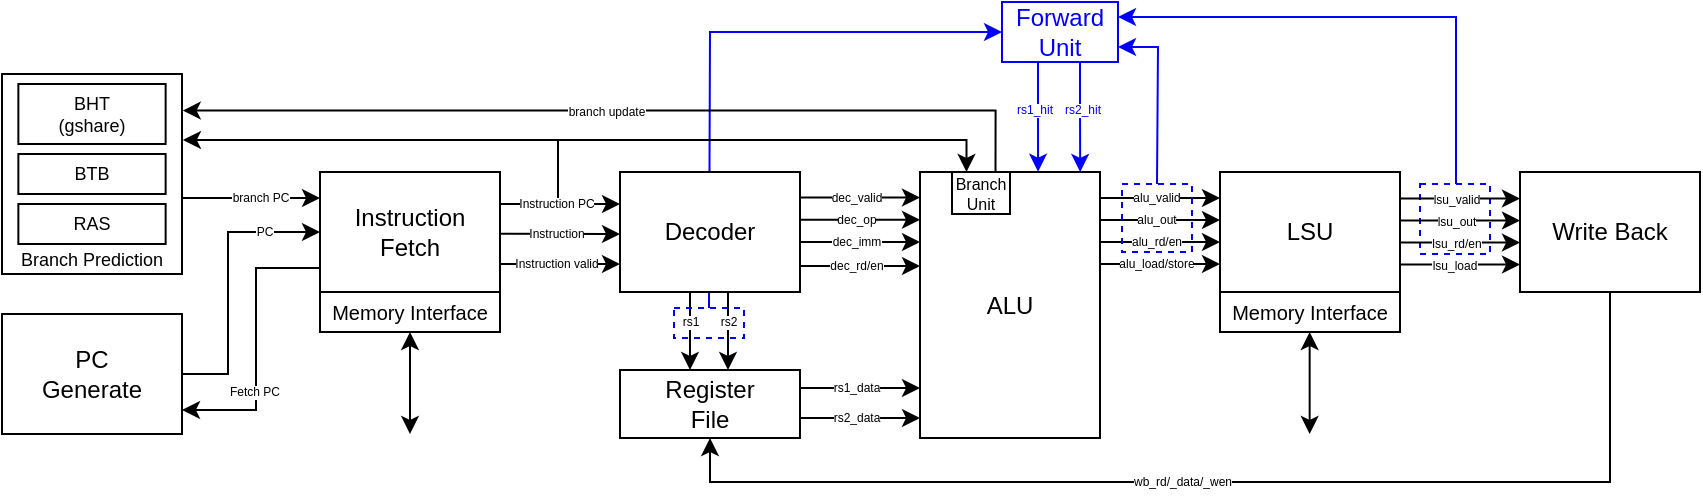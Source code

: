 <mxfile version="26.2.15">
  <diagram name="Page-1" id="Uv_XpmodYvmr9OZkLzSb">
    <mxGraphModel dx="1624" dy="1585" grid="1" gridSize="1" guides="1" tooltips="1" connect="1" arrows="1" fold="1" page="1" pageScale="1" pageWidth="850" pageHeight="1100" math="0" shadow="0">
      <root>
        <mxCell id="0" />
        <mxCell id="1" parent="0" />
        <mxCell id="lOH9tKrH0kzu4bJ4her7-168" value="" style="endArrow=classic;html=1;rounded=0;strokeColor=#0000FF;entryDx=0;entryDy=0;exitX=0.5;exitY=0;exitDx=0;exitDy=0;entryX=1;entryY=0.75;edgeStyle=elbowEdgeStyle;" edge="1" parent="1" source="lOH9tKrH0kzu4bJ4her7-165" target="lOH9tKrH0kzu4bJ4her7-183">
          <mxGeometry width="50" height="50" relative="1" as="geometry">
            <mxPoint x="-245" y="87" as="sourcePoint" />
            <mxPoint x="-276" y="17.5" as="targetPoint" />
            <Array as="points">
              <mxPoint x="-245" y="52" />
            </Array>
          </mxGeometry>
        </mxCell>
        <mxCell id="lOH9tKrH0kzu4bJ4her7-162" value="" style="endArrow=classic;html=1;rounded=0;entryX=1;entryY=0.25;entryDx=0;entryDy=0;strokeColor=#0000FF;edgeStyle=elbowEdgeStyle;" edge="1" parent="1" source="lOH9tKrH0kzu4bJ4her7-163" target="lOH9tKrH0kzu4bJ4her7-183">
          <mxGeometry width="50" height="50" relative="1" as="geometry">
            <mxPoint x="-116" y="104" as="sourcePoint" />
            <mxPoint x="-276.638" y="5.32" as="targetPoint" />
            <Array as="points">
              <mxPoint x="-96" y="60" />
            </Array>
          </mxGeometry>
        </mxCell>
        <mxCell id="lOH9tKrH0kzu4bJ4her7-181" value="" style="endArrow=classic;html=1;rounded=0;strokeColor=#0000FF;entryDx=0;entryDy=0;exitX=0.5;exitY=0;exitDx=0;exitDy=0;entryX=0;entryY=0.5;edgeStyle=elbowEdgeStyle;" edge="1" parent="1" source="lOH9tKrH0kzu4bJ4her7-178" target="lOH9tKrH0kzu4bJ4her7-183">
          <mxGeometry width="50" height="50" relative="1" as="geometry">
            <mxPoint x="-172" y="32" as="sourcePoint" />
            <mxPoint x="-213" y="-38" as="targetPoint" />
            <Array as="points">
              <mxPoint x="-469" y="76" />
            </Array>
          </mxGeometry>
        </mxCell>
        <mxCell id="lOH9tKrH0kzu4bJ4her7-163" value="" style="rounded=0;whiteSpace=wrap;html=1;fillColor=none;dashed=1;strokeWidth=1;strokeColor=#0000FF;" vertex="1" parent="1">
          <mxGeometry x="-114" y="86" width="35" height="35" as="geometry" />
        </mxCell>
        <mxCell id="lOH9tKrH0kzu4bJ4her7-93" value="Decoder" style="rounded=0;whiteSpace=wrap;html=1;noLabel=0;" vertex="1" parent="1">
          <mxGeometry x="-514" y="80" width="90" height="60" as="geometry" />
        </mxCell>
        <mxCell id="lOH9tKrH0kzu4bJ4her7-94" value="Register&lt;div&gt;File&lt;/div&gt;" style="rounded=0;whiteSpace=wrap;html=1;noLabel=0;" vertex="1" parent="1">
          <mxGeometry x="-514" y="179" width="90" height="34" as="geometry" />
        </mxCell>
        <mxCell id="lOH9tKrH0kzu4bJ4her7-97" value="" style="endArrow=classic;html=1;rounded=0;startArrow=none;startFill=0;exitX=0.5;exitY=1;exitDx=0;exitDy=0;fontSize=6;" edge="1" parent="1">
          <mxGeometry width="50" height="50" relative="1" as="geometry">
            <mxPoint x="-479" y="140" as="sourcePoint" />
            <mxPoint x="-479" y="179" as="targetPoint" />
          </mxGeometry>
        </mxCell>
        <mxCell id="lOH9tKrH0kzu4bJ4her7-100" value="rs1" style="edgeLabel;html=1;align=center;verticalAlign=middle;resizable=0;points=[];fontSize=6;" vertex="1" connectable="0" parent="lOH9tKrH0kzu4bJ4her7-97">
          <mxGeometry x="-0.231" relative="1" as="geometry">
            <mxPoint as="offset" />
          </mxGeometry>
        </mxCell>
        <mxCell id="lOH9tKrH0kzu4bJ4her7-102" value="" style="endArrow=classic;html=1;rounded=0;startArrow=none;startFill=0;exitX=0.5;exitY=1;exitDx=0;exitDy=0;fontSize=6;" edge="1" parent="1">
          <mxGeometry width="50" height="50" relative="1" as="geometry">
            <mxPoint x="-460" y="140" as="sourcePoint" />
            <mxPoint x="-460" y="179" as="targetPoint" />
          </mxGeometry>
        </mxCell>
        <mxCell id="lOH9tKrH0kzu4bJ4her7-103" value="rs2" style="edgeLabel;html=1;align=center;verticalAlign=middle;resizable=0;points=[];fontSize=6;" vertex="1" connectable="0" parent="lOH9tKrH0kzu4bJ4her7-102">
          <mxGeometry x="-0.231" relative="1" as="geometry">
            <mxPoint as="offset" />
          </mxGeometry>
        </mxCell>
        <mxCell id="lOH9tKrH0kzu4bJ4her7-104" value="" style="endArrow=classic;html=1;rounded=0;exitX=1;exitY=0.5;exitDx=0;exitDy=0;" edge="1" parent="1">
          <mxGeometry width="50" height="50" relative="1" as="geometry">
            <mxPoint x="-424" y="103.89" as="sourcePoint" />
            <mxPoint x="-364" y="103.89" as="targetPoint" />
          </mxGeometry>
        </mxCell>
        <mxCell id="lOH9tKrH0kzu4bJ4her7-105" value="dec_op" style="edgeLabel;html=1;align=center;verticalAlign=middle;resizable=0;points=[];fontSize=6;" vertex="1" connectable="0" parent="lOH9tKrH0kzu4bJ4her7-104">
          <mxGeometry x="-0.067" relative="1" as="geometry">
            <mxPoint as="offset" />
          </mxGeometry>
        </mxCell>
        <mxCell id="lOH9tKrH0kzu4bJ4her7-106" value="" style="endArrow=classic;html=1;rounded=0;exitX=1;exitY=0.5;exitDx=0;exitDy=0;" edge="1" parent="1">
          <mxGeometry width="50" height="50" relative="1" as="geometry">
            <mxPoint x="-424" y="188" as="sourcePoint" />
            <mxPoint x="-364" y="188" as="targetPoint" />
          </mxGeometry>
        </mxCell>
        <mxCell id="lOH9tKrH0kzu4bJ4her7-107" value="rs1_data" style="edgeLabel;html=1;align=center;verticalAlign=middle;resizable=0;points=[];fontSize=6;" vertex="1" connectable="0" parent="lOH9tKrH0kzu4bJ4her7-106">
          <mxGeometry x="-0.067" relative="1" as="geometry">
            <mxPoint as="offset" />
          </mxGeometry>
        </mxCell>
        <mxCell id="lOH9tKrH0kzu4bJ4her7-108" value="" style="endArrow=classic;html=1;rounded=0;exitX=1;exitY=0.5;exitDx=0;exitDy=0;" edge="1" parent="1">
          <mxGeometry width="50" height="50" relative="1" as="geometry">
            <mxPoint x="-424" y="203" as="sourcePoint" />
            <mxPoint x="-364" y="203" as="targetPoint" />
          </mxGeometry>
        </mxCell>
        <mxCell id="lOH9tKrH0kzu4bJ4her7-109" value="rs2_data" style="edgeLabel;html=1;align=center;verticalAlign=middle;resizable=0;points=[];fontSize=6;" vertex="1" connectable="0" parent="lOH9tKrH0kzu4bJ4her7-108">
          <mxGeometry x="-0.067" relative="1" as="geometry">
            <mxPoint as="offset" />
          </mxGeometry>
        </mxCell>
        <mxCell id="lOH9tKrH0kzu4bJ4her7-110" value="" style="endArrow=classic;html=1;rounded=0;exitX=1;exitY=0.5;exitDx=0;exitDy=0;" edge="1" parent="1">
          <mxGeometry width="50" height="50" relative="1" as="geometry">
            <mxPoint x="-424" y="127.03" as="sourcePoint" />
            <mxPoint x="-364" y="127.03" as="targetPoint" />
          </mxGeometry>
        </mxCell>
        <mxCell id="lOH9tKrH0kzu4bJ4her7-111" value="dec_rd/en" style="edgeLabel;html=1;align=center;verticalAlign=middle;resizable=0;points=[];fontSize=6;" vertex="1" connectable="0" parent="lOH9tKrH0kzu4bJ4her7-110">
          <mxGeometry x="-0.067" relative="1" as="geometry">
            <mxPoint as="offset" />
          </mxGeometry>
        </mxCell>
        <mxCell id="lOH9tKrH0kzu4bJ4her7-116" value="" style="endArrow=classic;html=1;rounded=0;exitX=1;exitY=0.5;exitDx=0;exitDy=0;" edge="1" parent="1">
          <mxGeometry width="50" height="50" relative="1" as="geometry">
            <mxPoint x="-424" y="92.75" as="sourcePoint" />
            <mxPoint x="-364" y="92.75" as="targetPoint" />
          </mxGeometry>
        </mxCell>
        <mxCell id="lOH9tKrH0kzu4bJ4her7-117" value="dec_valid" style="edgeLabel;html=1;align=center;verticalAlign=middle;resizable=0;points=[];fontSize=6;" vertex="1" connectable="0" parent="lOH9tKrH0kzu4bJ4her7-116">
          <mxGeometry x="-0.067" relative="1" as="geometry">
            <mxPoint as="offset" />
          </mxGeometry>
        </mxCell>
        <mxCell id="lOH9tKrH0kzu4bJ4her7-118" value="ALU" style="rounded=0;whiteSpace=wrap;html=1;noLabel=0;" vertex="1" parent="1">
          <mxGeometry x="-364" y="80" width="90" height="133" as="geometry" />
        </mxCell>
        <mxCell id="lOH9tKrH0kzu4bJ4her7-119" value="" style="endArrow=classic;html=1;rounded=0;exitX=1;exitY=0.5;exitDx=0;exitDy=0;" edge="1" parent="1">
          <mxGeometry width="50" height="50" relative="1" as="geometry">
            <mxPoint x="-424" y="115.03" as="sourcePoint" />
            <mxPoint x="-364" y="115.03" as="targetPoint" />
          </mxGeometry>
        </mxCell>
        <mxCell id="lOH9tKrH0kzu4bJ4her7-120" value="dec_imm" style="edgeLabel;html=1;align=center;verticalAlign=middle;resizable=0;points=[];fontSize=6;" vertex="1" connectable="0" parent="lOH9tKrH0kzu4bJ4her7-119">
          <mxGeometry x="-0.067" relative="1" as="geometry">
            <mxPoint as="offset" />
          </mxGeometry>
        </mxCell>
        <mxCell id="lOH9tKrH0kzu4bJ4her7-124" value="" style="endArrow=classic;html=1;rounded=0;exitX=1;exitY=0.5;exitDx=0;exitDy=0;" edge="1" parent="1">
          <mxGeometry width="50" height="50" relative="1" as="geometry">
            <mxPoint x="-274" y="93" as="sourcePoint" />
            <mxPoint x="-214" y="93" as="targetPoint" />
          </mxGeometry>
        </mxCell>
        <mxCell id="lOH9tKrH0kzu4bJ4her7-125" value="alu_valid" style="edgeLabel;html=1;align=center;verticalAlign=middle;resizable=0;points=[];fontSize=6;" vertex="1" connectable="0" parent="lOH9tKrH0kzu4bJ4her7-124">
          <mxGeometry x="-0.067" relative="1" as="geometry">
            <mxPoint as="offset" />
          </mxGeometry>
        </mxCell>
        <mxCell id="lOH9tKrH0kzu4bJ4her7-126" value="" style="endArrow=classic;html=1;rounded=0;exitX=1;exitY=0.5;exitDx=0;exitDy=0;" edge="1" parent="1">
          <mxGeometry width="50" height="50" relative="1" as="geometry">
            <mxPoint x="-274" y="104" as="sourcePoint" />
            <mxPoint x="-214" y="104" as="targetPoint" />
          </mxGeometry>
        </mxCell>
        <mxCell id="lOH9tKrH0kzu4bJ4her7-127" value="alu_out" style="edgeLabel;html=1;align=center;verticalAlign=middle;resizable=0;points=[];fontSize=6;" vertex="1" connectable="0" parent="lOH9tKrH0kzu4bJ4her7-126">
          <mxGeometry x="-0.067" relative="1" as="geometry">
            <mxPoint as="offset" />
          </mxGeometry>
        </mxCell>
        <mxCell id="lOH9tKrH0kzu4bJ4her7-128" value="" style="endArrow=classic;html=1;rounded=0;exitX=1;exitY=0.5;exitDx=0;exitDy=0;" edge="1" parent="1">
          <mxGeometry width="50" height="50" relative="1" as="geometry">
            <mxPoint x="-274" y="115" as="sourcePoint" />
            <mxPoint x="-214" y="115" as="targetPoint" />
          </mxGeometry>
        </mxCell>
        <mxCell id="lOH9tKrH0kzu4bJ4her7-129" value="alu_rd/en" style="edgeLabel;html=1;align=center;verticalAlign=middle;resizable=0;points=[];fontSize=6;" vertex="1" connectable="0" parent="lOH9tKrH0kzu4bJ4her7-128">
          <mxGeometry x="-0.067" relative="1" as="geometry">
            <mxPoint as="offset" />
          </mxGeometry>
        </mxCell>
        <mxCell id="lOH9tKrH0kzu4bJ4her7-130" value="" style="endArrow=classic;html=1;rounded=0;exitX=1;exitY=0.5;exitDx=0;exitDy=0;" edge="1" parent="1">
          <mxGeometry width="50" height="50" relative="1" as="geometry">
            <mxPoint x="-274" y="126" as="sourcePoint" />
            <mxPoint x="-214" y="126" as="targetPoint" />
          </mxGeometry>
        </mxCell>
        <mxCell id="lOH9tKrH0kzu4bJ4her7-131" value="alu_load/store" style="edgeLabel;html=1;align=center;verticalAlign=middle;resizable=0;points=[];fontSize=6;" vertex="1" connectable="0" parent="lOH9tKrH0kzu4bJ4her7-130">
          <mxGeometry x="-0.067" relative="1" as="geometry">
            <mxPoint as="offset" />
          </mxGeometry>
        </mxCell>
        <mxCell id="lOH9tKrH0kzu4bJ4her7-132" value="" style="group" vertex="1" connectable="0" parent="1">
          <mxGeometry x="-214" y="80" width="90" height="80" as="geometry" />
        </mxCell>
        <mxCell id="lOH9tKrH0kzu4bJ4her7-122" value="LSU" style="rounded=0;whiteSpace=wrap;html=1;noLabel=0;" vertex="1" parent="lOH9tKrH0kzu4bJ4her7-132">
          <mxGeometry width="90" height="60" as="geometry" />
        </mxCell>
        <mxCell id="lOH9tKrH0kzu4bJ4her7-123" value="Memory Interface" style="rounded=0;whiteSpace=wrap;html=1;fontSize=10;" vertex="1" parent="lOH9tKrH0kzu4bJ4her7-132">
          <mxGeometry y="60" width="90" height="20" as="geometry" />
        </mxCell>
        <mxCell id="lOH9tKrH0kzu4bJ4her7-133" value="" style="endArrow=classic;html=1;rounded=0;entryX=1.004;entryY=0.183;entryDx=0;entryDy=0;entryPerimeter=0;edgeStyle=orthogonalEdgeStyle;exitX=0.75;exitY=0;exitDx=0;exitDy=0;" edge="1" parent="1" source="lOH9tKrH0kzu4bJ4her7-137" target="lOH9tKrH0kzu4bJ4her7-25">
          <mxGeometry width="50" height="50" relative="1" as="geometry">
            <mxPoint x="-332" y="63" as="sourcePoint" />
            <mxPoint x="-733" y="42" as="targetPoint" />
          </mxGeometry>
        </mxCell>
        <mxCell id="lOH9tKrH0kzu4bJ4her7-134" value="branch update" style="edgeLabel;html=1;align=center;verticalAlign=middle;resizable=0;points=[];fontSize=6;" vertex="1" connectable="0" parent="lOH9tKrH0kzu4bJ4her7-133">
          <mxGeometry x="-0.067" relative="1" as="geometry">
            <mxPoint x="-22" as="offset" />
          </mxGeometry>
        </mxCell>
        <mxCell id="lOH9tKrH0kzu4bJ4her7-20" value="Instruction&lt;div&gt;Fetch&lt;/div&gt;" style="rounded=0;whiteSpace=wrap;html=1;noLabel=0;" vertex="1" parent="1">
          <mxGeometry x="-664" y="80" width="90" height="60" as="geometry" />
        </mxCell>
        <mxCell id="lOH9tKrH0kzu4bJ4her7-23" value="Memory Interface" style="rounded=0;whiteSpace=wrap;html=1;fontSize=10;" vertex="1" parent="1">
          <mxGeometry x="-664" y="140" width="90" height="20" as="geometry" />
        </mxCell>
        <mxCell id="lOH9tKrH0kzu4bJ4her7-24" value="" style="endArrow=classic;html=1;rounded=0;edgeStyle=elbowEdgeStyle;elbow=vertical;entryX=1.005;entryY=0.338;entryDx=0;entryDy=0;entryPerimeter=0;" edge="1" parent="1" target="lOH9tKrH0kzu4bJ4her7-25">
          <mxGeometry width="50" height="50" relative="1" as="geometry">
            <mxPoint x="-545" y="97" as="sourcePoint" />
            <mxPoint x="-730" y="80" as="targetPoint" />
            <Array as="points">
              <mxPoint x="-633" y="64" />
            </Array>
          </mxGeometry>
        </mxCell>
        <mxCell id="lOH9tKrH0kzu4bJ4her7-33" value="" style="endArrow=classic;html=1;rounded=0;startArrow=classic;startFill=1;exitX=0.5;exitY=1;exitDx=0;exitDy=0;" edge="1" parent="1" source="lOH9tKrH0kzu4bJ4her7-23">
          <mxGeometry width="50" height="50" relative="1" as="geometry">
            <mxPoint x="-619.24" y="160" as="sourcePoint" />
            <mxPoint x="-619" y="211" as="targetPoint" />
          </mxGeometry>
        </mxCell>
        <mxCell id="lOH9tKrH0kzu4bJ4her7-48" value="" style="endArrow=classic;html=1;rounded=0;exitX=1;exitY=0.5;exitDx=0;exitDy=0;" edge="1" parent="1">
          <mxGeometry width="50" height="50" relative="1" as="geometry">
            <mxPoint x="-574" y="96" as="sourcePoint" />
            <mxPoint x="-514" y="96" as="targetPoint" />
          </mxGeometry>
        </mxCell>
        <mxCell id="lOH9tKrH0kzu4bJ4her7-49" value="Instruction PC" style="edgeLabel;html=1;align=center;verticalAlign=middle;resizable=0;points=[];fontSize=6;" vertex="1" connectable="0" parent="lOH9tKrH0kzu4bJ4her7-48">
          <mxGeometry x="-0.067" relative="1" as="geometry">
            <mxPoint as="offset" />
          </mxGeometry>
        </mxCell>
        <mxCell id="lOH9tKrH0kzu4bJ4her7-51" value="" style="endArrow=classic;html=1;rounded=0;exitX=1;exitY=0.5;exitDx=0;exitDy=0;" edge="1" parent="1">
          <mxGeometry width="50" height="50" relative="1" as="geometry">
            <mxPoint x="-574" y="110.89" as="sourcePoint" />
            <mxPoint x="-514" y="111" as="targetPoint" />
          </mxGeometry>
        </mxCell>
        <mxCell id="lOH9tKrH0kzu4bJ4her7-52" value="Instruction" style="edgeLabel;html=1;align=center;verticalAlign=middle;resizable=0;points=[];fontSize=6;" vertex="1" connectable="0" parent="lOH9tKrH0kzu4bJ4her7-51">
          <mxGeometry x="-0.067" relative="1" as="geometry">
            <mxPoint as="offset" />
          </mxGeometry>
        </mxCell>
        <mxCell id="lOH9tKrH0kzu4bJ4her7-53" value="" style="endArrow=classic;html=1;rounded=0;exitX=1;exitY=0.5;exitDx=0;exitDy=0;" edge="1" parent="1">
          <mxGeometry width="50" height="50" relative="1" as="geometry">
            <mxPoint x="-574" y="126" as="sourcePoint" />
            <mxPoint x="-514" y="126" as="targetPoint" />
          </mxGeometry>
        </mxCell>
        <mxCell id="lOH9tKrH0kzu4bJ4her7-54" value="Instruction valid" style="edgeLabel;html=1;align=center;verticalAlign=middle;resizable=0;points=[];fontSize=6;" vertex="1" connectable="0" parent="lOH9tKrH0kzu4bJ4her7-53">
          <mxGeometry x="-0.067" relative="1" as="geometry">
            <mxPoint as="offset" />
          </mxGeometry>
        </mxCell>
        <mxCell id="lOH9tKrH0kzu4bJ4her7-58" value="" style="group;" vertex="1" connectable="0" parent="1">
          <mxGeometry x="-823" y="31" width="113" height="100" as="geometry" />
        </mxCell>
        <mxCell id="lOH9tKrH0kzu4bJ4her7-25" value="" style="rounded=0;whiteSpace=wrap;html=1;" vertex="1" parent="lOH9tKrH0kzu4bJ4her7-58">
          <mxGeometry width="90" height="100" as="geometry" />
        </mxCell>
        <mxCell id="lOH9tKrH0kzu4bJ4her7-17" value="BHT&lt;div&gt;(gshare)&lt;/div&gt;" style="rounded=0;whiteSpace=wrap;html=1;fontSize=9;" vertex="1" parent="lOH9tKrH0kzu4bJ4her7-58">
          <mxGeometry x="8.182" y="5" width="73.636" height="30" as="geometry" />
        </mxCell>
        <mxCell id="lOH9tKrH0kzu4bJ4her7-18" value="BTB" style="rounded=0;whiteSpace=wrap;html=1;fontSize=9;" vertex="1" parent="lOH9tKrH0kzu4bJ4her7-58">
          <mxGeometry x="8.182" y="40" width="73.636" height="20" as="geometry" />
        </mxCell>
        <mxCell id="lOH9tKrH0kzu4bJ4her7-19" value="RAS" style="rounded=0;whiteSpace=wrap;html=1;fontSize=9;" vertex="1" parent="lOH9tKrH0kzu4bJ4her7-58">
          <mxGeometry x="8.182" y="65" width="73.636" height="20" as="geometry" />
        </mxCell>
        <mxCell id="lOH9tKrH0kzu4bJ4her7-27" value="Branch Prediction" style="text;html=1;align=center;verticalAlign=middle;whiteSpace=wrap;rounded=0;fontSize=9;" vertex="1" parent="lOH9tKrH0kzu4bJ4her7-58">
          <mxGeometry y="85" width="90" height="15" as="geometry" />
        </mxCell>
        <mxCell id="lOH9tKrH0kzu4bJ4her7-62" value="PC&lt;div&gt;Generate&lt;/div&gt;" style="rounded=0;whiteSpace=wrap;html=1;gradientColor=none;" vertex="1" parent="1">
          <mxGeometry x="-823" y="151" width="90" height="60" as="geometry" />
        </mxCell>
        <mxCell id="lOH9tKrH0kzu4bJ4her7-77" value="" style="endArrow=classic;html=1;rounded=0;exitX=1;exitY=0.5;exitDx=0;exitDy=0;entryX=0;entryY=0.5;entryDx=0;entryDy=0;edgeStyle=orthogonalEdgeStyle;" edge="1" parent="1">
          <mxGeometry width="50" height="50" relative="1" as="geometry">
            <mxPoint x="-733" y="181" as="sourcePoint" />
            <mxPoint x="-664" y="110" as="targetPoint" />
            <Array as="points">
              <mxPoint x="-710" y="181" />
              <mxPoint x="-710" y="110" />
            </Array>
          </mxGeometry>
        </mxCell>
        <mxCell id="lOH9tKrH0kzu4bJ4her7-85" value="PC" style="edgeLabel;html=1;align=center;verticalAlign=middle;resizable=0;points=[];fontSize=6;" vertex="1" connectable="0" parent="lOH9tKrH0kzu4bJ4her7-77">
          <mxGeometry x="0.598" relative="1" as="geometry">
            <mxPoint as="offset" />
          </mxGeometry>
        </mxCell>
        <mxCell id="lOH9tKrH0kzu4bJ4her7-78" value="" style="endArrow=none;html=1;rounded=0;exitX=1;exitY=0.5;exitDx=0;exitDy=0;entryX=0;entryY=0.5;entryDx=0;entryDy=0;edgeStyle=orthogonalEdgeStyle;startArrow=classic;startFill=1;" edge="1" parent="1">
          <mxGeometry width="50" height="50" relative="1" as="geometry">
            <mxPoint x="-733" y="199" as="sourcePoint" />
            <mxPoint x="-664" y="128" as="targetPoint" />
            <Array as="points">
              <mxPoint x="-696" y="199" />
              <mxPoint x="-696" y="128" />
            </Array>
          </mxGeometry>
        </mxCell>
        <mxCell id="lOH9tKrH0kzu4bJ4her7-86" value="Fetch PC" style="edgeLabel;html=1;align=center;verticalAlign=middle;resizable=0;points=[];fontSize=6;" vertex="1" connectable="0" parent="lOH9tKrH0kzu4bJ4her7-78">
          <mxGeometry x="0.726" y="-1" relative="1" as="geometry">
            <mxPoint x="-14" y="61" as="offset" />
          </mxGeometry>
        </mxCell>
        <mxCell id="lOH9tKrH0kzu4bJ4her7-83" value="" style="endArrow=classic;html=1;rounded=0;snapToPoint=0;ignoreEdge=0;orthogonal=0;backgroundOutline=0;exitX=0.995;exitY=0.6;exitDx=0;exitDy=0;exitPerimeter=0;" edge="1" parent="1">
          <mxGeometry width="50" height="50" relative="1" as="geometry">
            <mxPoint x="-733" y="93" as="sourcePoint" />
            <mxPoint x="-664" y="93" as="targetPoint" />
          </mxGeometry>
        </mxCell>
        <mxCell id="lOH9tKrH0kzu4bJ4her7-84" value="branch PC" style="edgeLabel;html=1;align=center;verticalAlign=middle;resizable=0;points=[];fontSize=6;" vertex="1" connectable="0" parent="lOH9tKrH0kzu4bJ4her7-83">
          <mxGeometry x="-0.043" y="1" relative="1" as="geometry">
            <mxPoint x="6" y="1" as="offset" />
          </mxGeometry>
        </mxCell>
        <mxCell id="lOH9tKrH0kzu4bJ4her7-136" value="" style="endArrow=classic;html=1;rounded=0;orthogonal=0;edgeStyle=elbowEdgeStyle;elbow=vertical;entryX=0.25;entryY=0;entryDx=0;entryDy=0;" edge="1" parent="1" target="lOH9tKrH0kzu4bJ4her7-137">
          <mxGeometry width="50" height="50" relative="1" as="geometry">
            <mxPoint x="-545" y="64" as="sourcePoint" />
            <mxPoint x="-340.112" y="77.596" as="targetPoint" />
            <Array as="points">
              <mxPoint x="-509" y="64" />
            </Array>
          </mxGeometry>
        </mxCell>
        <mxCell id="lOH9tKrH0kzu4bJ4her7-137" value="Branch Unit" style="rounded=0;whiteSpace=wrap;html=1;noLabel=0;fontSize=8;" vertex="1" parent="1">
          <mxGeometry x="-348" y="80" width="29" height="21" as="geometry" />
        </mxCell>
        <mxCell id="lOH9tKrH0kzu4bJ4her7-139" value="" style="endArrow=classic;html=1;rounded=0;startArrow=classic;startFill=1;exitX=0.5;exitY=1;exitDx=0;exitDy=0;" edge="1" parent="1">
          <mxGeometry width="50" height="50" relative="1" as="geometry">
            <mxPoint x="-169.17" y="160" as="sourcePoint" />
            <mxPoint x="-169.17" y="211" as="targetPoint" />
          </mxGeometry>
        </mxCell>
        <mxCell id="lOH9tKrH0kzu4bJ4her7-140" value="" style="endArrow=classic;html=1;rounded=0;exitX=1;exitY=0.5;exitDx=0;exitDy=0;" edge="1" parent="1">
          <mxGeometry width="50" height="50" relative="1" as="geometry">
            <mxPoint x="-124" y="93.3" as="sourcePoint" />
            <mxPoint x="-64" y="93.3" as="targetPoint" />
          </mxGeometry>
        </mxCell>
        <mxCell id="lOH9tKrH0kzu4bJ4her7-141" value="lsu_valid" style="edgeLabel;html=1;align=center;verticalAlign=middle;resizable=0;points=[];fontSize=6;" vertex="1" connectable="0" parent="lOH9tKrH0kzu4bJ4her7-140">
          <mxGeometry x="-0.067" relative="1" as="geometry">
            <mxPoint as="offset" />
          </mxGeometry>
        </mxCell>
        <mxCell id="lOH9tKrH0kzu4bJ4her7-142" value="" style="endArrow=classic;html=1;rounded=0;exitX=1;exitY=0.5;exitDx=0;exitDy=0;" edge="1" parent="1">
          <mxGeometry width="50" height="50" relative="1" as="geometry">
            <mxPoint x="-124" y="104.3" as="sourcePoint" />
            <mxPoint x="-64" y="104.3" as="targetPoint" />
          </mxGeometry>
        </mxCell>
        <mxCell id="lOH9tKrH0kzu4bJ4her7-143" value="lsu_out" style="edgeLabel;html=1;align=center;verticalAlign=middle;resizable=0;points=[];fontSize=6;" vertex="1" connectable="0" parent="lOH9tKrH0kzu4bJ4her7-142">
          <mxGeometry x="-0.067" relative="1" as="geometry">
            <mxPoint as="offset" />
          </mxGeometry>
        </mxCell>
        <mxCell id="lOH9tKrH0kzu4bJ4her7-144" value="" style="endArrow=classic;html=1;rounded=0;exitX=1;exitY=0.5;exitDx=0;exitDy=0;" edge="1" parent="1">
          <mxGeometry width="50" height="50" relative="1" as="geometry">
            <mxPoint x="-124" y="115.3" as="sourcePoint" />
            <mxPoint x="-64" y="115.3" as="targetPoint" />
          </mxGeometry>
        </mxCell>
        <mxCell id="lOH9tKrH0kzu4bJ4her7-145" value="lsu_rd/en" style="edgeLabel;html=1;align=center;verticalAlign=middle;resizable=0;points=[];fontSize=6;" vertex="1" connectable="0" parent="lOH9tKrH0kzu4bJ4her7-144">
          <mxGeometry x="-0.067" relative="1" as="geometry">
            <mxPoint as="offset" />
          </mxGeometry>
        </mxCell>
        <mxCell id="lOH9tKrH0kzu4bJ4her7-146" value="" style="endArrow=classic;html=1;rounded=0;exitX=1;exitY=0.5;exitDx=0;exitDy=0;" edge="1" parent="1">
          <mxGeometry width="50" height="50" relative="1" as="geometry">
            <mxPoint x="-124" y="126.3" as="sourcePoint" />
            <mxPoint x="-64" y="126.3" as="targetPoint" />
          </mxGeometry>
        </mxCell>
        <mxCell id="lOH9tKrH0kzu4bJ4her7-167" value="&lt;span style=&quot;color: rgb(0, 0, 0); font-family: Helvetica; font-style: normal; font-variant-ligatures: normal; font-variant-caps: normal; font-weight: 400; letter-spacing: normal; orphans: 2; text-align: center; text-indent: 0px; text-transform: none; widows: 2; word-spacing: 0px; -webkit-text-stroke-width: 0px; white-space: nowrap; background-color: rgb(255, 255, 255); text-decoration-thickness: initial; text-decoration-style: initial; text-decoration-color: initial; float: none; display: inline !important;&quot;&gt;lsu_load&lt;/span&gt;" style="edgeLabel;html=1;align=center;verticalAlign=middle;resizable=0;points=[];fontSize=6;" vertex="1" connectable="0" parent="lOH9tKrH0kzu4bJ4her7-146">
          <mxGeometry x="0.035" relative="1" as="geometry">
            <mxPoint x="-4" as="offset" />
          </mxGeometry>
        </mxCell>
        <mxCell id="lOH9tKrH0kzu4bJ4her7-149" value="Write Back" style="rounded=0;whiteSpace=wrap;html=1;noLabel=0;" vertex="1" parent="1">
          <mxGeometry x="-64" y="80" width="90" height="60" as="geometry" />
        </mxCell>
        <mxCell id="lOH9tKrH0kzu4bJ4her7-155" value="" style="endArrow=classic;html=1;rounded=0;exitX=0.5;exitY=1;exitDx=0;exitDy=0;entryX=0.5;entryY=1;entryDx=0;entryDy=0;edgeStyle=elbowEdgeStyle;elbow=vertical;" edge="1" parent="1" source="lOH9tKrH0kzu4bJ4her7-149" target="lOH9tKrH0kzu4bJ4her7-94">
          <mxGeometry width="50" height="50" relative="1" as="geometry">
            <mxPoint x="-40" y="141" as="sourcePoint" />
            <mxPoint x="-468" y="214" as="targetPoint" />
            <Array as="points">
              <mxPoint x="-249" y="235" />
            </Array>
          </mxGeometry>
        </mxCell>
        <mxCell id="lOH9tKrH0kzu4bJ4her7-159" value="&lt;span style=&quot;color: rgba(0, 0, 0, 0); font-family: monospace; font-size: 0px; text-align: start; background-color: rgb(236, 236, 236);&quot;&gt;%3CmxGraphModel%3E%3Croot%3E%3CmxCell%20id%3D%220%22%2F%3E%3CmxCell%20id%3D%221%22%20parent%3D%220%22%2F%3E%3CmxCell%20id%3D%222%22%20value%3D%22rs2_data%22%20style%3D%22edgeLabel%3Bhtml%3D1%3Balign%3Dcenter%3BverticalAlign%3Dmiddle%3Bresizable%3D0%3Bpoints%3D%5B%5D%3BfontSize%3D6%3B%22%20vertex%3D%221%22%20connectable%3D%220%22%20parent%3D%221%22%3E%3CmxGeometry%20x%3D%22-395.905%22%20y%3D%22203%22%20as%3D%22geometry%22%2F%3E%3C%2FmxCell%3E%3C%2Froot%3E%3C%2FmxGraphModel%3E&lt;/span&gt;" style="edgeLabel;html=1;align=center;verticalAlign=middle;resizable=0;points=[];" vertex="1" connectable="0" parent="lOH9tKrH0kzu4bJ4her7-155">
          <mxGeometry x="0.1" relative="1" as="geometry">
            <mxPoint as="offset" />
          </mxGeometry>
        </mxCell>
        <mxCell id="lOH9tKrH0kzu4bJ4her7-160" value="wb_rd/_data/_wen" style="edgeLabel;html=1;align=center;verticalAlign=middle;resizable=0;points=[];fontSize=6;" vertex="1" connectable="0" parent="lOH9tKrH0kzu4bJ4her7-155">
          <mxGeometry x="0.092" relative="1" as="geometry">
            <mxPoint as="offset" />
          </mxGeometry>
        </mxCell>
        <mxCell id="lOH9tKrH0kzu4bJ4her7-165" value="" style="rounded=0;whiteSpace=wrap;html=1;fillColor=none;dashed=1;strokeWidth=1;strokeColor=#0000FF;" vertex="1" parent="1">
          <mxGeometry x="-263" y="86" width="35" height="34" as="geometry" />
        </mxCell>
        <mxCell id="lOH9tKrH0kzu4bJ4her7-171" value="" style="endArrow=classic;html=1;rounded=0;elbow=vertical;strokeColor=#0000FF;entryDx=0;entryDy=0;entryX=0.89;entryY=0;edgeStyle=elbowEdgeStyle;entryPerimeter=0;exitX=0.5;exitY=1;exitDx=0;exitDy=0;" edge="1" parent="1" target="lOH9tKrH0kzu4bJ4her7-118">
          <mxGeometry width="50" height="50" relative="1" as="geometry">
            <mxPoint x="-284" y="25" as="sourcePoint" />
            <mxPoint x="-285" y="-17" as="targetPoint" />
            <Array as="points">
              <mxPoint x="-298" y="47" />
            </Array>
          </mxGeometry>
        </mxCell>
        <mxCell id="lOH9tKrH0kzu4bJ4her7-175" value="rs2_hit" style="edgeLabel;html=1;align=center;verticalAlign=middle;resizable=0;points=[];fontSize=6;fontColor=#0000FF;" vertex="1" connectable="0" parent="lOH9tKrH0kzu4bJ4her7-171">
          <mxGeometry x="0.43" relative="1" as="geometry">
            <mxPoint x="1" y="-16" as="offset" />
          </mxGeometry>
        </mxCell>
        <mxCell id="lOH9tKrH0kzu4bJ4her7-176" value="" style="endArrow=classic;html=1;rounded=0;elbow=vertical;strokeColor=#0000FF;edgeStyle=elbowEdgeStyle;entryX=0.656;entryY=-0.001;entryDx=0;entryDy=0;entryPerimeter=0;exitX=0.5;exitY=1;exitDx=0;exitDy=0;" edge="1" parent="1" target="lOH9tKrH0kzu4bJ4her7-118">
          <mxGeometry width="50" height="50" relative="1" as="geometry">
            <mxPoint x="-305.0" y="25" as="sourcePoint" />
            <mxPoint x="-296" y="80" as="targetPoint" />
            <Array as="points">
              <mxPoint x="-309" y="53" />
            </Array>
          </mxGeometry>
        </mxCell>
        <mxCell id="lOH9tKrH0kzu4bJ4her7-177" value="rs1_hit" style="edgeLabel;html=1;align=center;verticalAlign=middle;resizable=0;points=[];fontSize=6;fontColor=#0000FF;" vertex="1" connectable="0" parent="lOH9tKrH0kzu4bJ4her7-176">
          <mxGeometry x="0.43" relative="1" as="geometry">
            <mxPoint x="-2" y="-16" as="offset" />
          </mxGeometry>
        </mxCell>
        <mxCell id="lOH9tKrH0kzu4bJ4her7-178" value="" style="rounded=0;whiteSpace=wrap;html=1;fillColor=none;dashed=1;strokeWidth=1;strokeColor=#0000FF;" vertex="1" parent="1">
          <mxGeometry x="-487" y="148" width="35" height="15" as="geometry" />
        </mxCell>
        <mxCell id="lOH9tKrH0kzu4bJ4her7-183" value="Forward&lt;br&gt;Unit" style="rounded=0;whiteSpace=wrap;html=1;strokeColor=#0000FF;fontColor=#0000FF;" vertex="1" parent="1">
          <mxGeometry x="-323" y="-5" width="58" height="30" as="geometry" />
        </mxCell>
      </root>
    </mxGraphModel>
  </diagram>
</mxfile>
